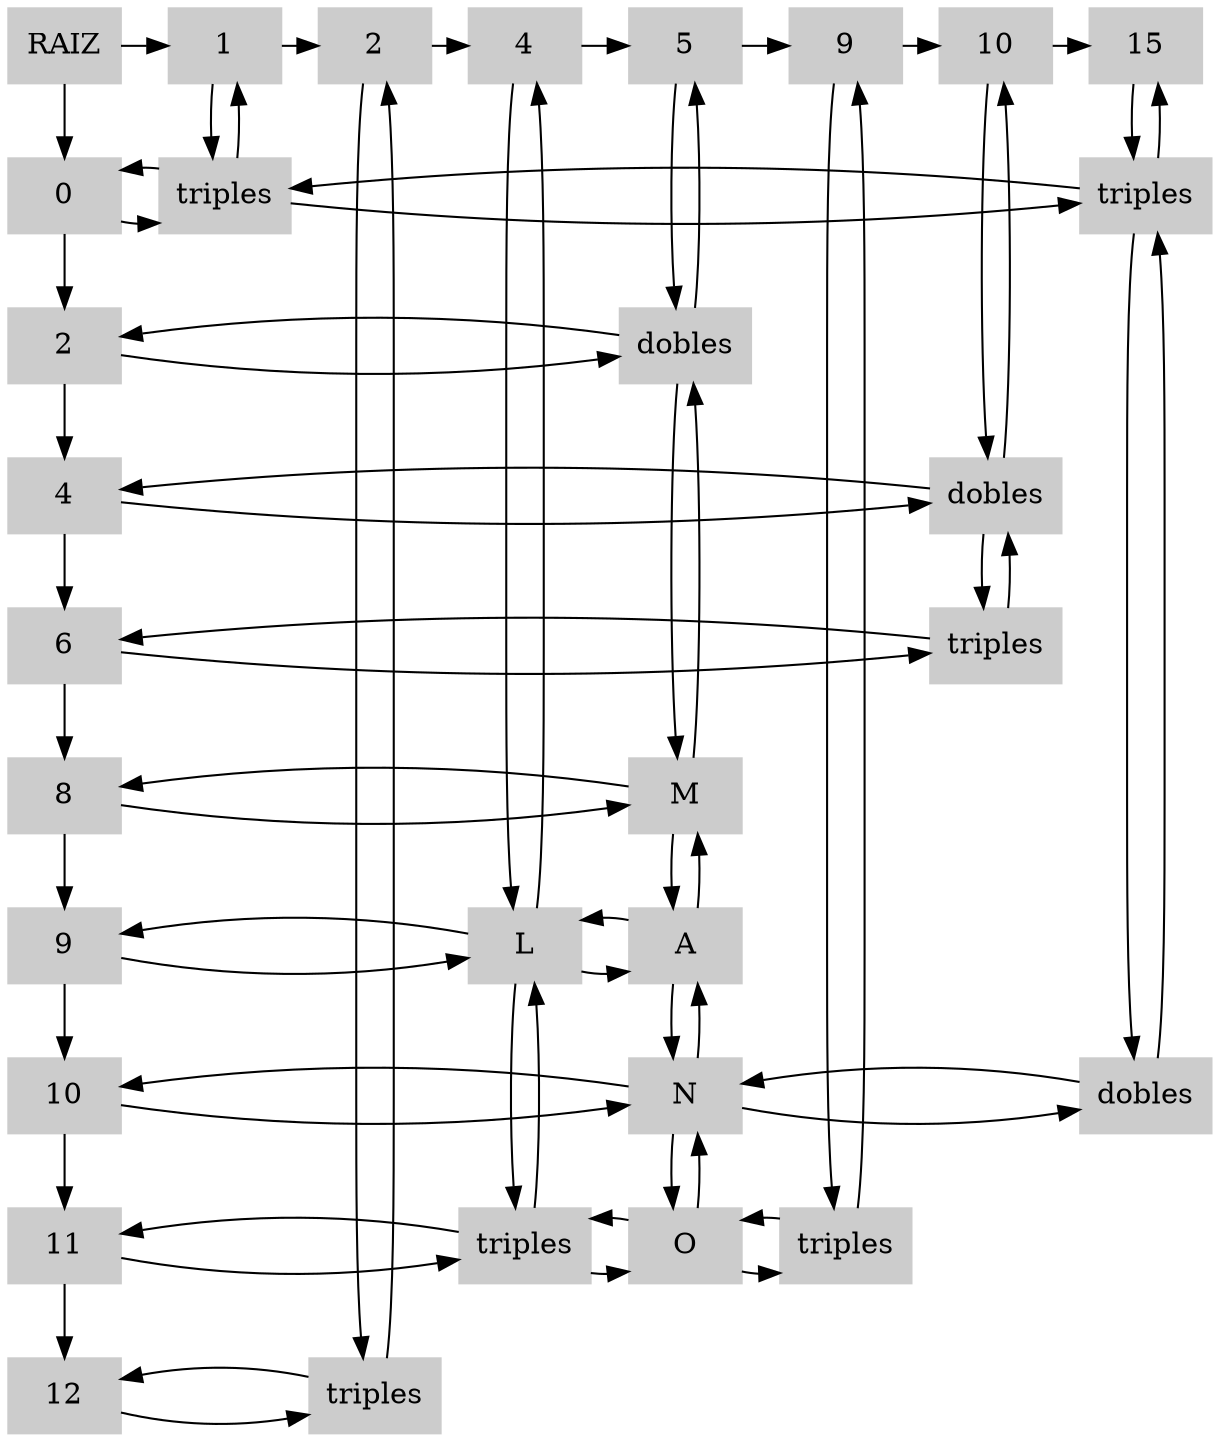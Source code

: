 digraph G {
node[shape=box, style=filled, color = Gray80];
edge[color=black]
rankdir=UD
{rank = same;-1,C1,C2,C4,C5,C9,C10,C15};
-1[label="RAIZ", group = -1];
-1->C1
C1[label="1", group =1];
C2[label="2", group =2];
C4[label="4", group =4];
C5[label="5", group =5];
C9[label="9", group =9];
C10[label="10", group =10];
C15[label="15", group =15];
C1->C2->C4->C5->C9->C10->C15
-1->F0
F0[label="0", group = -1];
F2[label="2", group = -1];
F4[label="4", group = -1];
F6[label="6", group = -1];
F8[label="8", group = -1];
F9[label="9", group = -1];
F10[label="10", group = -1];
F11[label="11", group = -1];
F12[label="12", group = -1];
F0->F2->F4->F6->F8->F9->F10->F11->F12
01[label="triples", group =1];
015[label="triples", group =15];
25[label="dobles", group =5];
410[label="dobles", group =10];
610[label="triples", group =10];
85[label="M", group =5];
94[label="L", group =4];
95[label="A", group =5];
105[label="N", group =5];
1015[label="dobles", group =15];
114[label="triples", group =4];
115[label="O", group =5];
119[label="triples", group =9];
122[label="triples", group =2];
F0->01
F2->25
F4->410
F6->610
F8->85
F9->94
F10->105
F11->114
F12->122
01[label="triples"];
122[label="triples"];
94[label="L"];
114[label="triples"];
25[label="dobles"];
85[label="M"];
95[label="A"];
105[label="N"];
115[label="O"];
119[label="triples"];
410[label="dobles"];
610[label="triples"];
015[label="triples"];
1015[label="dobles"];
C1->01
C2->122
C4->94
C5->25
C9->119
C10->410
C15->015
{rank = same;F0,01,015};
{rank = same;F2,25};
{rank = same;F4,410};
{rank = same;F6,610};
{rank = same;F8,85};
{rank = same;F9,94,95};
{rank = same;F10,105,1015};
{rank = same;F11,114,115,119};
{rank = same;F12,122};
{rank = main;C1,01};
{rank = main;C2,122};
{rank = main;C4,94,114};
{rank = main;C5,25,85,95,105,115};
{rank = main;C9,119};
{rank = main;C10,410,610};
{rank = main;C15,015,1015};
01->015
01->F0
015->01

25
25->F2

410
410->F4

610
610->F6

85
85->F8

94->95
94->F9
95->94

105->1015
105->F10
1015->105

114->115->119
114->F11
115->114
119->115

122
122->F12

01->C1
01

122->C2
122

94->C4
94->114
114->94

25->C5
25->85->95->105->115
85->25
95->85
105->95
115->105

119->C9
119

410->C10
410->610
610->410

015->C15
015->1015
1015->015


}